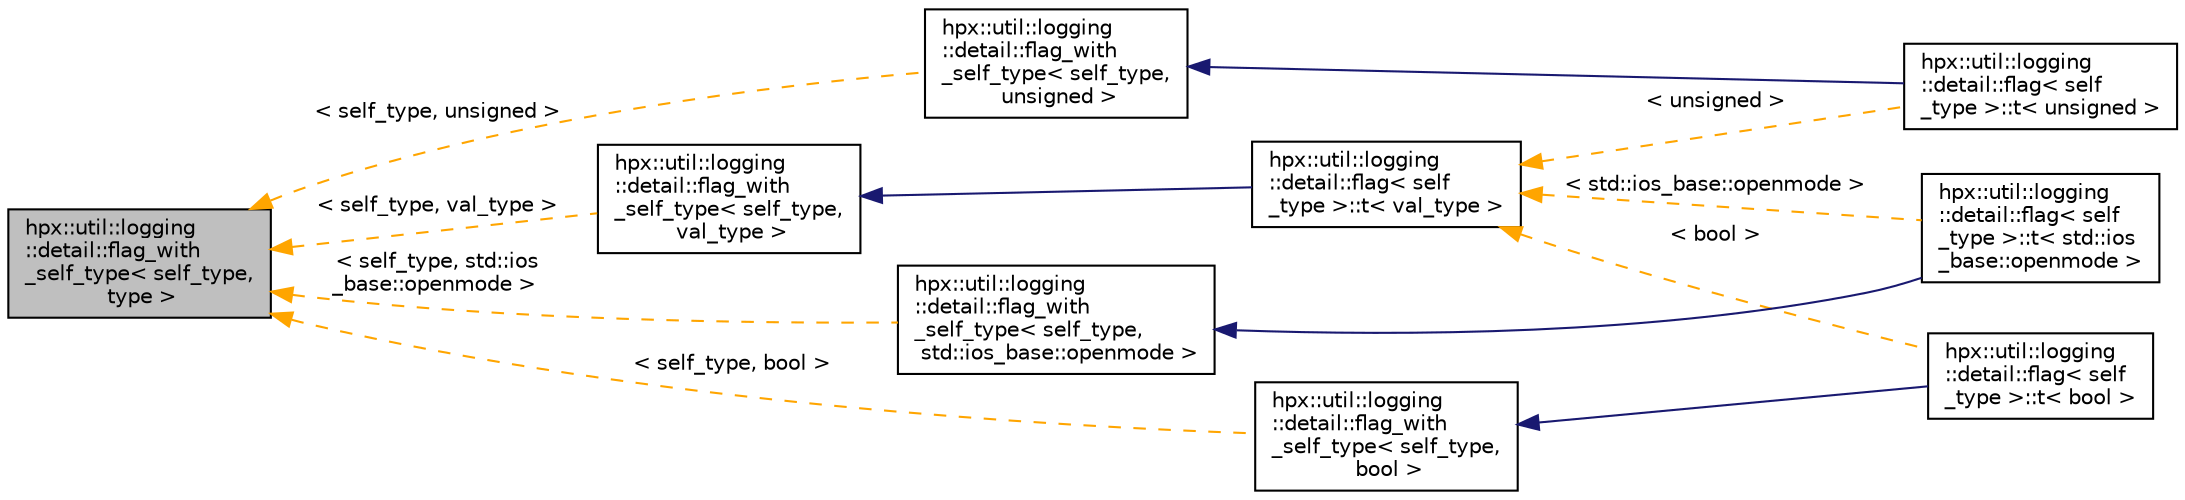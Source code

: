 digraph "hpx::util::logging::detail::flag_with_self_type&lt; self_type, type &gt;"
{
  edge [fontname="Helvetica",fontsize="10",labelfontname="Helvetica",labelfontsize="10"];
  node [fontname="Helvetica",fontsize="10",shape=record];
  rankdir="LR";
  Node0 [label="hpx::util::logging\l::detail::flag_with\l_self_type\< self_type,\l type \>",height=0.2,width=0.4,color="black", fillcolor="grey75", style="filled", fontcolor="black"];
  Node0 -> Node1 [dir="back",color="orange",fontsize="10",style="dashed",label=" \< self_type, unsigned \>" ,fontname="Helvetica"];
  Node1 [label="hpx::util::logging\l::detail::flag_with\l_self_type\< self_type,\l unsigned \>",height=0.2,width=0.4,color="black", fillcolor="white", style="filled",URL="$d2/d11/structhpx_1_1util_1_1logging_1_1detail_1_1flag__with__self__type.html"];
  Node1 -> Node2 [dir="back",color="midnightblue",fontsize="10",style="solid",fontname="Helvetica"];
  Node2 [label="hpx::util::logging\l::detail::flag\< self\l_type \>::t\< unsigned \>",height=0.2,width=0.4,color="black", fillcolor="white", style="filled",URL="$dd/dfe/structhpx_1_1util_1_1logging_1_1detail_1_1flag_1_1t.html"];
  Node0 -> Node3 [dir="back",color="orange",fontsize="10",style="dashed",label=" \< self_type, val_type \>" ,fontname="Helvetica"];
  Node3 [label="hpx::util::logging\l::detail::flag_with\l_self_type\< self_type,\l val_type \>",height=0.2,width=0.4,color="black", fillcolor="white", style="filled",URL="$d2/d11/structhpx_1_1util_1_1logging_1_1detail_1_1flag__with__self__type.html"];
  Node3 -> Node4 [dir="back",color="midnightblue",fontsize="10",style="solid",fontname="Helvetica"];
  Node4 [label="hpx::util::logging\l::detail::flag\< self\l_type \>::t\< val_type \>",height=0.2,width=0.4,color="black", fillcolor="white", style="filled",URL="$dd/dfe/structhpx_1_1util_1_1logging_1_1detail_1_1flag_1_1t.html"];
  Node4 -> Node5 [dir="back",color="orange",fontsize="10",style="dashed",label=" \< std::ios_base::openmode \>" ,fontname="Helvetica"];
  Node5 [label="hpx::util::logging\l::detail::flag\< self\l_type \>::t\< std::ios\l_base::openmode \>",height=0.2,width=0.4,color="black", fillcolor="white", style="filled",URL="$dd/dfe/structhpx_1_1util_1_1logging_1_1detail_1_1flag_1_1t.html"];
  Node4 -> Node2 [dir="back",color="orange",fontsize="10",style="dashed",label=" \< unsigned \>" ,fontname="Helvetica"];
  Node4 -> Node6 [dir="back",color="orange",fontsize="10",style="dashed",label=" \< bool \>" ,fontname="Helvetica"];
  Node6 [label="hpx::util::logging\l::detail::flag\< self\l_type \>::t\< bool \>",height=0.2,width=0.4,color="black", fillcolor="white", style="filled",URL="$dd/dfe/structhpx_1_1util_1_1logging_1_1detail_1_1flag_1_1t.html"];
  Node0 -> Node7 [dir="back",color="orange",fontsize="10",style="dashed",label=" \< self_type, bool \>" ,fontname="Helvetica"];
  Node7 [label="hpx::util::logging\l::detail::flag_with\l_self_type\< self_type,\l bool \>",height=0.2,width=0.4,color="black", fillcolor="white", style="filled",URL="$d2/d11/structhpx_1_1util_1_1logging_1_1detail_1_1flag__with__self__type.html"];
  Node7 -> Node6 [dir="back",color="midnightblue",fontsize="10",style="solid",fontname="Helvetica"];
  Node0 -> Node8 [dir="back",color="orange",fontsize="10",style="dashed",label=" \< self_type, std::ios\l_base::openmode \>" ,fontname="Helvetica"];
  Node8 [label="hpx::util::logging\l::detail::flag_with\l_self_type\< self_type,\l std::ios_base::openmode \>",height=0.2,width=0.4,color="black", fillcolor="white", style="filled",URL="$d2/d11/structhpx_1_1util_1_1logging_1_1detail_1_1flag__with__self__type.html"];
  Node8 -> Node5 [dir="back",color="midnightblue",fontsize="10",style="solid",fontname="Helvetica"];
}

